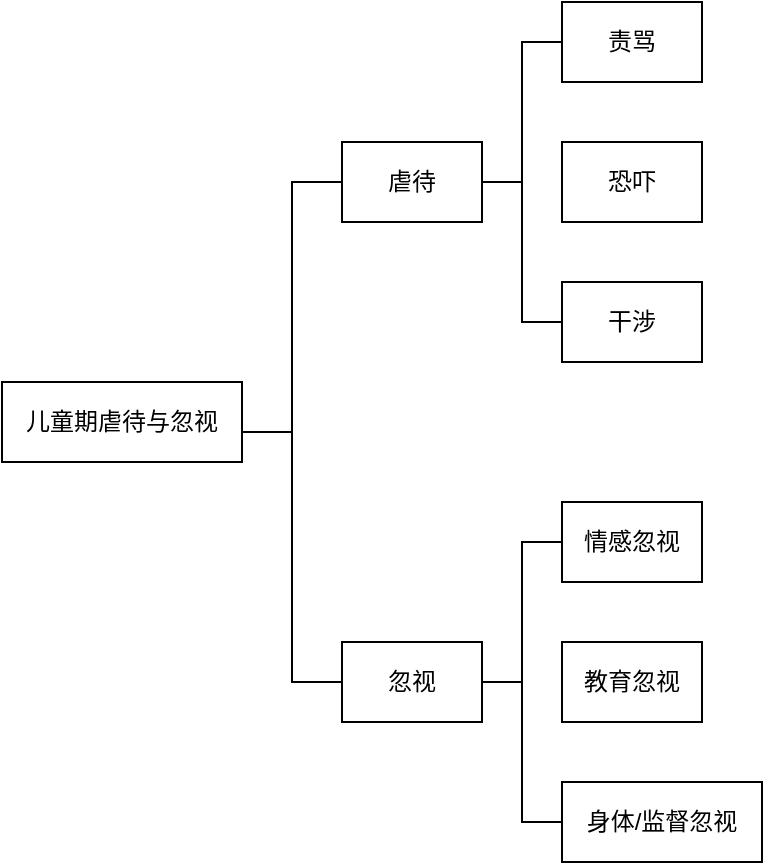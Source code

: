 <mxfile version="24.3.0" type="github">
  <diagram name="Page-1" id="ldHZRNWL1SBnMb5XeR_2">
    <mxGraphModel dx="498" dy="301" grid="1" gridSize="10" guides="1" tooltips="1" connect="1" arrows="1" fold="1" page="1" pageScale="1" pageWidth="827" pageHeight="1169" math="0" shadow="0">
      <root>
        <mxCell id="0" />
        <mxCell id="1" parent="0" />
        <mxCell id="vVPQ8lY4bLvi02Z22II_-1" value="儿童期虐待与忽视" style="whiteSpace=wrap;html=1;" parent="1" vertex="1">
          <mxGeometry x="170" y="320" width="120" height="40" as="geometry" />
        </mxCell>
        <mxCell id="vVPQ8lY4bLvi02Z22II_-2" value="虐待" style="whiteSpace=wrap;html=1;" parent="1" vertex="1">
          <mxGeometry x="340" y="200" width="70" height="40" as="geometry" />
        </mxCell>
        <mxCell id="vVPQ8lY4bLvi02Z22II_-3" value="忽视" style="whiteSpace=wrap;html=1;" parent="1" vertex="1">
          <mxGeometry x="340" y="450" width="70" height="40" as="geometry" />
        </mxCell>
        <mxCell id="vVPQ8lY4bLvi02Z22II_-4" value="干涉" style="whiteSpace=wrap;html=1;" parent="1" vertex="1">
          <mxGeometry x="450" y="270" width="70" height="40" as="geometry" />
        </mxCell>
        <mxCell id="vVPQ8lY4bLvi02Z22II_-5" value="恐吓" style="whiteSpace=wrap;html=1;" parent="1" vertex="1">
          <mxGeometry x="450" y="200" width="70" height="40" as="geometry" />
        </mxCell>
        <mxCell id="vVPQ8lY4bLvi02Z22II_-6" value="责骂" style="whiteSpace=wrap;html=1;" parent="1" vertex="1">
          <mxGeometry x="450" y="130" width="70" height="40" as="geometry" />
        </mxCell>
        <mxCell id="vVPQ8lY4bLvi02Z22II_-7" value="身体/监督忽视" style="whiteSpace=wrap;html=1;" parent="1" vertex="1">
          <mxGeometry x="450" y="520" width="100" height="40" as="geometry" />
        </mxCell>
        <mxCell id="vVPQ8lY4bLvi02Z22II_-8" value="教育忽视" style="whiteSpace=wrap;html=1;" parent="1" vertex="1">
          <mxGeometry x="450" y="450" width="70" height="40" as="geometry" />
        </mxCell>
        <mxCell id="vVPQ8lY4bLvi02Z22II_-9" value="情感忽视" style="whiteSpace=wrap;html=1;" parent="1" vertex="1">
          <mxGeometry x="450" y="380" width="70" height="40" as="geometry" />
        </mxCell>
        <mxCell id="vVPQ8lY4bLvi02Z22II_-12" value="" style="strokeWidth=1;html=1;shape=mxgraph.flowchart.annotation_2;align=left;labelPosition=right;pointerEvents=1;" parent="1" vertex="1">
          <mxGeometry x="290" y="220" width="50" height="250" as="geometry" />
        </mxCell>
        <mxCell id="vVPQ8lY4bLvi02Z22II_-13" value="" style="strokeWidth=1;html=1;shape=mxgraph.flowchart.annotation_2;align=left;labelPosition=right;pointerEvents=1;" parent="1" vertex="1">
          <mxGeometry x="410" y="150" width="40" height="140" as="geometry" />
        </mxCell>
        <mxCell id="vVPQ8lY4bLvi02Z22II_-14" value="" style="strokeWidth=1;html=1;shape=mxgraph.flowchart.annotation_2;align=left;labelPosition=right;pointerEvents=1;" parent="1" vertex="1">
          <mxGeometry x="410" y="400" width="40" height="140" as="geometry" />
        </mxCell>
      </root>
    </mxGraphModel>
  </diagram>
</mxfile>
